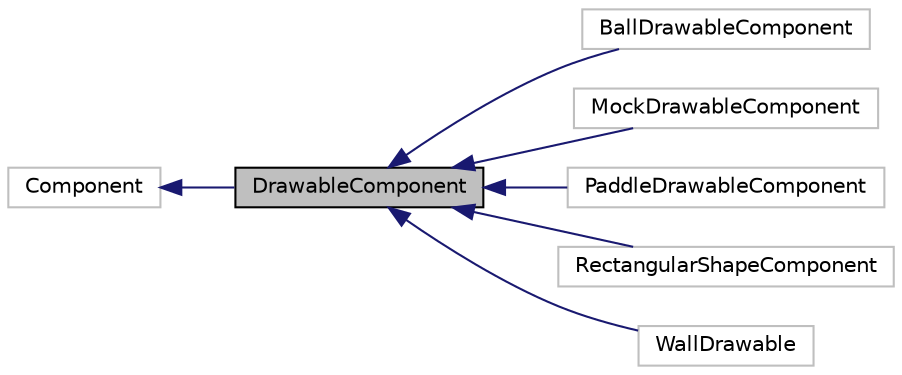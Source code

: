 digraph "DrawableComponent"
{
 // LATEX_PDF_SIZE
  edge [fontname="Helvetica",fontsize="10",labelfontname="Helvetica",labelfontsize="10"];
  node [fontname="Helvetica",fontsize="10",shape=record];
  rankdir="LR";
  Node1 [label="DrawableComponent",height=0.2,width=0.4,color="black", fillcolor="grey75", style="filled", fontcolor="black",tooltip=" "];
  Node2 -> Node1 [dir="back",color="midnightblue",fontsize="10",style="solid",fontname="Helvetica"];
  Node2 [label="Component",height=0.2,width=0.4,color="grey75", fillcolor="white", style="filled",URL="$class_component.html",tooltip=" "];
  Node1 -> Node3 [dir="back",color="midnightblue",fontsize="10",style="solid",fontname="Helvetica"];
  Node3 [label="BallDrawableComponent",height=0.2,width=0.4,color="grey75", fillcolor="white", style="filled",URL="$class_ball_drawable_component.html",tooltip=" "];
  Node1 -> Node4 [dir="back",color="midnightblue",fontsize="10",style="solid",fontname="Helvetica"];
  Node4 [label="MockDrawableComponent",height=0.2,width=0.4,color="grey75", fillcolor="white", style="filled",URL="$struct_mock_drawable_component.html",tooltip=" "];
  Node1 -> Node5 [dir="back",color="midnightblue",fontsize="10",style="solid",fontname="Helvetica"];
  Node5 [label="PaddleDrawableComponent",height=0.2,width=0.4,color="grey75", fillcolor="white", style="filled",URL="$struct_paddle_drawable_component.html",tooltip=" "];
  Node1 -> Node6 [dir="back",color="midnightblue",fontsize="10",style="solid",fontname="Helvetica"];
  Node6 [label="RectangularShapeComponent",height=0.2,width=0.4,color="grey75", fillcolor="white", style="filled",URL="$class_rectangular_shape_component.html",tooltip=" "];
  Node1 -> Node7 [dir="back",color="midnightblue",fontsize="10",style="solid",fontname="Helvetica"];
  Node7 [label="WallDrawable",height=0.2,width=0.4,color="grey75", fillcolor="white", style="filled",URL="$struct_wall_drawable.html",tooltip=" "];
}

